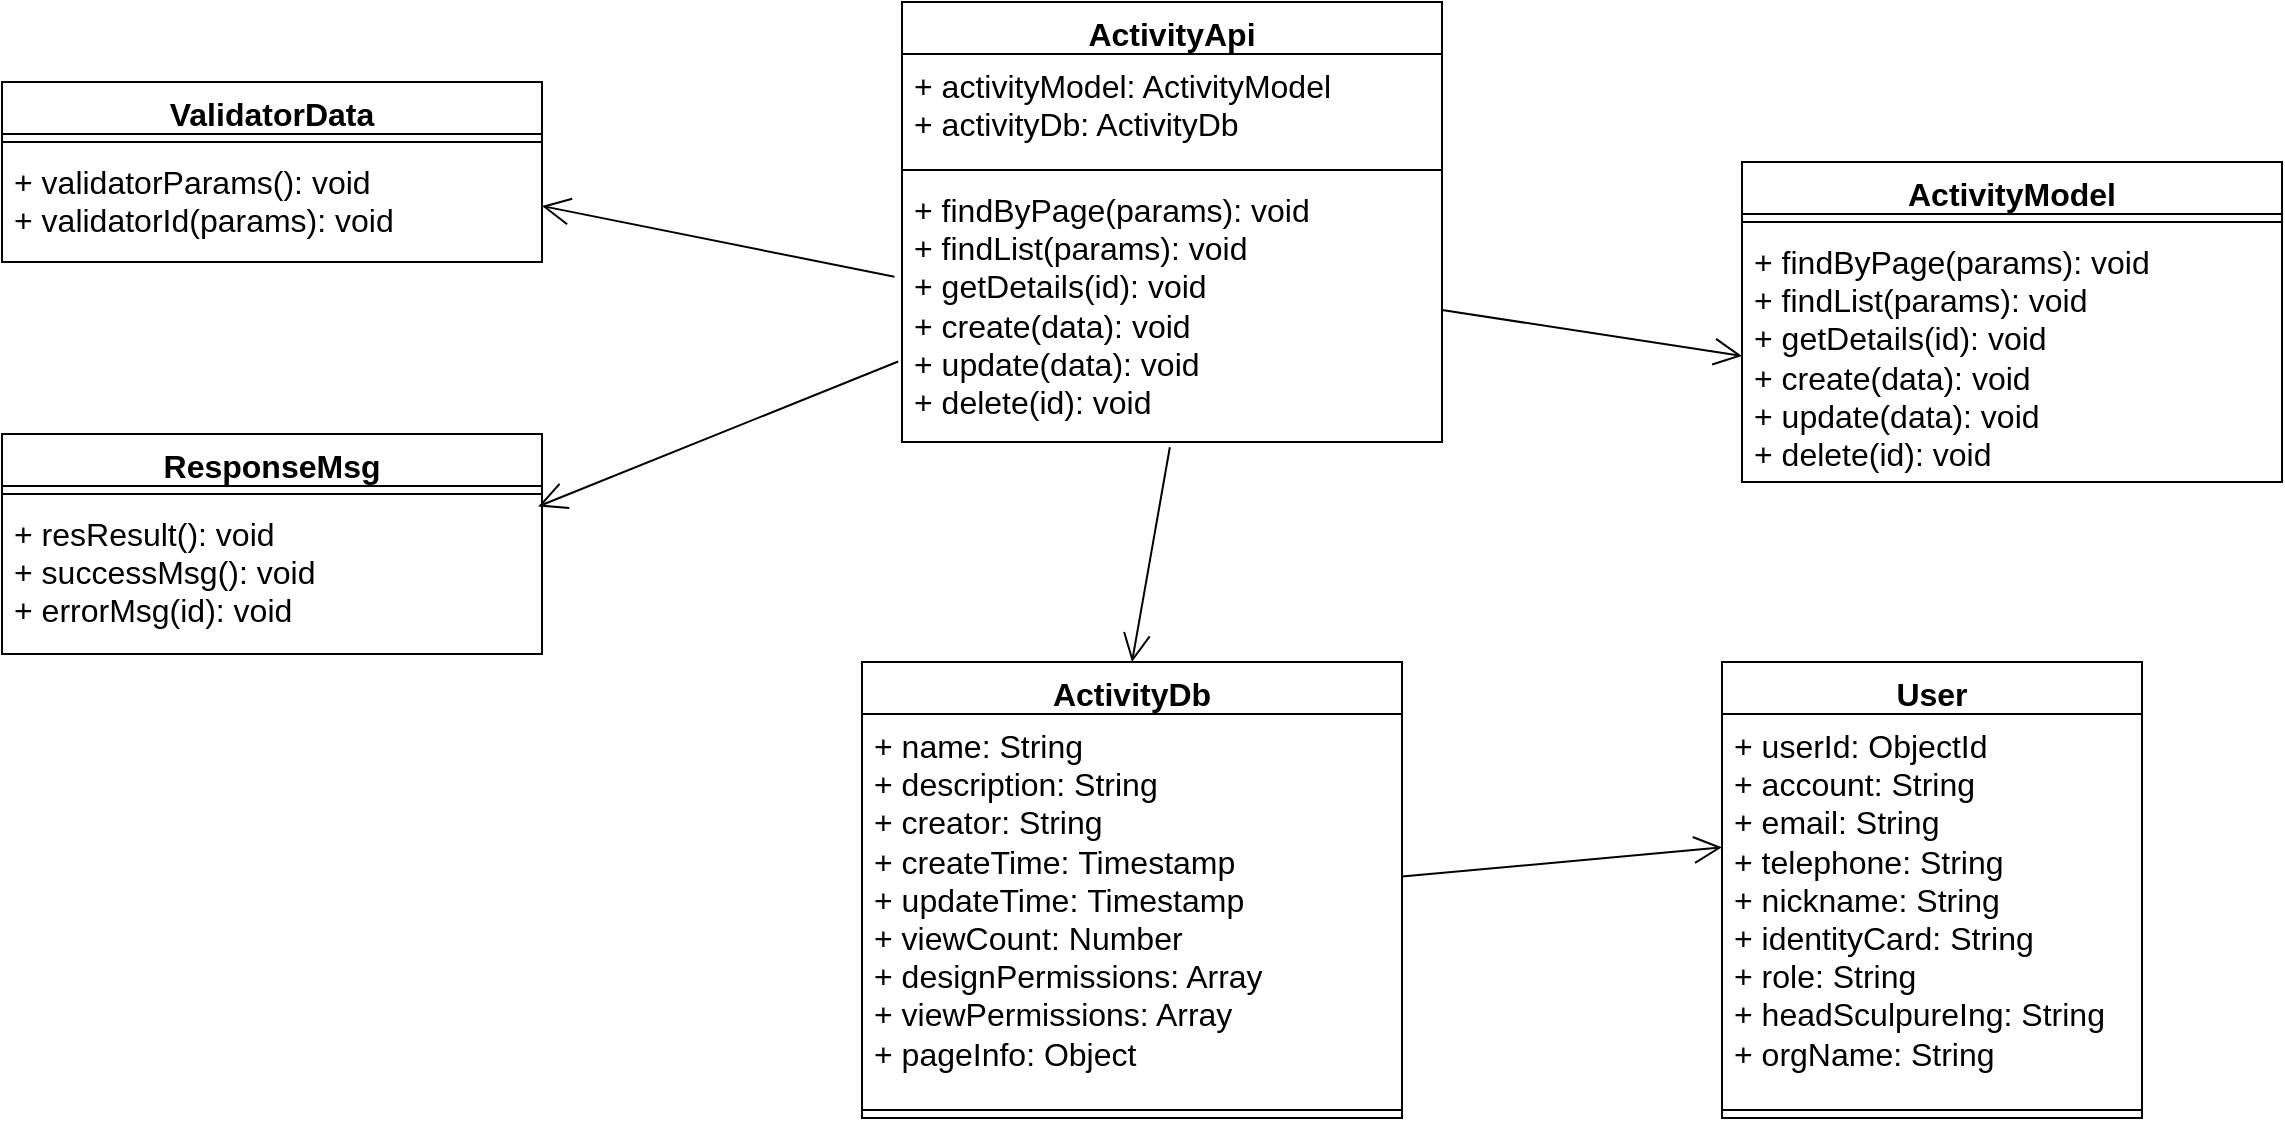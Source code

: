 <mxfile version="24.0.7" type="github">
  <diagram name="第 1 页" id="UyMx2Ek94XHa-hKZmU63">
    <mxGraphModel dx="2137" dy="617" grid="1" gridSize="10" guides="1" tooltips="1" connect="1" arrows="1" fold="1" page="1" pageScale="1" pageWidth="827" pageHeight="1169" math="0" shadow="0">
      <root>
        <mxCell id="0" />
        <mxCell id="1" parent="0" />
        <mxCell id="4SnkWY3yTHfnyzKRDYp8-1" value="ActivityApi" style="swimlane;fontStyle=1;align=center;verticalAlign=top;childLayout=stackLayout;horizontal=1;startSize=26;horizontalStack=0;resizeParent=1;resizeParentMax=0;resizeLast=0;collapsible=1;marginBottom=0;whiteSpace=wrap;html=1;fontSize=16;" vertex="1" parent="1">
          <mxGeometry x="200" y="820" width="270" height="220" as="geometry" />
        </mxCell>
        <mxCell id="4SnkWY3yTHfnyzKRDYp8-2" value="+ activityModel: ActivityModel&lt;br style=&quot;font-size: 16px;&quot;&gt;+ activityDb: ActivityDb" style="text;strokeColor=none;fillColor=none;align=left;verticalAlign=top;spacingLeft=4;spacingRight=4;overflow=hidden;rotatable=0;points=[[0,0.5],[1,0.5]];portConstraint=eastwest;whiteSpace=wrap;html=1;fontSize=16;" vertex="1" parent="4SnkWY3yTHfnyzKRDYp8-1">
          <mxGeometry y="26" width="270" height="54" as="geometry" />
        </mxCell>
        <mxCell id="4SnkWY3yTHfnyzKRDYp8-3" value="" style="line;strokeWidth=1;fillColor=none;align=left;verticalAlign=middle;spacingTop=-1;spacingLeft=3;spacingRight=3;rotatable=0;labelPosition=right;points=[];portConstraint=eastwest;strokeColor=inherit;fontSize=16;" vertex="1" parent="4SnkWY3yTHfnyzKRDYp8-1">
          <mxGeometry y="80" width="270" height="8" as="geometry" />
        </mxCell>
        <mxCell id="4SnkWY3yTHfnyzKRDYp8-4" value="+ findByPage(params): void&lt;br style=&quot;font-size: 16px;&quot;&gt;+ findList(params): void&lt;br style=&quot;font-size: 16px;&quot;&gt;+ getDetails(id): void&lt;br style=&quot;font-size: 16px;&quot;&gt;+ create(data): void&lt;br style=&quot;font-size: 16px;&quot;&gt;+ update(data): void&lt;br style=&quot;font-size: 16px;&quot;&gt;+ delete(id): void" style="text;strokeColor=none;fillColor=none;align=left;verticalAlign=top;spacingLeft=4;spacingRight=4;overflow=hidden;rotatable=0;points=[[0,0.5],[1,0.5]];portConstraint=eastwest;whiteSpace=wrap;html=1;fontSize=16;" vertex="1" parent="4SnkWY3yTHfnyzKRDYp8-1">
          <mxGeometry y="88" width="270" height="132" as="geometry" />
        </mxCell>
        <mxCell id="4SnkWY3yTHfnyzKRDYp8-5" value="ActivityModel" style="swimlane;fontStyle=1;align=center;verticalAlign=top;childLayout=stackLayout;horizontal=1;startSize=26;horizontalStack=0;resizeParent=1;resizeParentMax=0;resizeLast=0;collapsible=1;marginBottom=0;whiteSpace=wrap;html=1;fontSize=16;" vertex="1" parent="1">
          <mxGeometry x="620" y="900" width="270" height="160" as="geometry" />
        </mxCell>
        <mxCell id="4SnkWY3yTHfnyzKRDYp8-6" value="" style="line;strokeWidth=1;fillColor=none;align=left;verticalAlign=middle;spacingTop=-1;spacingLeft=3;spacingRight=3;rotatable=0;labelPosition=right;points=[];portConstraint=eastwest;strokeColor=inherit;fontSize=16;" vertex="1" parent="4SnkWY3yTHfnyzKRDYp8-5">
          <mxGeometry y="26" width="270" height="8" as="geometry" />
        </mxCell>
        <mxCell id="4SnkWY3yTHfnyzKRDYp8-7" value="+ findByPage(params): void&lt;br style=&quot;font-size: 16px;&quot;&gt;+ findList(params): void&lt;br style=&quot;font-size: 16px;&quot;&gt;+ getDetails(id): void&lt;br style=&quot;font-size: 16px;&quot;&gt;+ create(data): void&lt;br style=&quot;font-size: 16px;&quot;&gt;+ update(data): void&lt;br style=&quot;font-size: 16px;&quot;&gt;+ delete(id): void" style="text;strokeColor=none;fillColor=none;align=left;verticalAlign=top;spacingLeft=4;spacingRight=4;overflow=hidden;rotatable=0;points=[[0,0.5],[1,0.5]];portConstraint=eastwest;whiteSpace=wrap;html=1;fontSize=16;" vertex="1" parent="4SnkWY3yTHfnyzKRDYp8-5">
          <mxGeometry y="34" width="270" height="126" as="geometry" />
        </mxCell>
        <mxCell id="4SnkWY3yTHfnyzKRDYp8-8" value="ActivityDb" style="swimlane;fontStyle=1;align=center;verticalAlign=top;childLayout=stackLayout;horizontal=1;startSize=26;horizontalStack=0;resizeParent=1;resizeParentMax=0;resizeLast=0;collapsible=1;marginBottom=0;whiteSpace=wrap;html=1;fontSize=16;" vertex="1" parent="1">
          <mxGeometry x="180" y="1150" width="270" height="228" as="geometry" />
        </mxCell>
        <mxCell id="4SnkWY3yTHfnyzKRDYp8-9" value="+ name: String&lt;br style=&quot;font-size: 16px;&quot;&gt;+&amp;nbsp;description: String&lt;br style=&quot;font-size: 16px;&quot;&gt;+ creator: String&lt;br style=&quot;font-size: 16px;&quot;&gt;+&amp;nbsp;createTime:&amp;nbsp;Timestamp&lt;br style=&quot;font-size: 16px;&quot;&gt;+ updateTime:&amp;nbsp;Timestamp&lt;br style=&quot;font-size: 16px;&quot;&gt;+ view&lt;span style=&quot;background-color: initial; font-size: 16px;&quot;&gt;Count: Number&lt;/span&gt;&lt;br style=&quot;font-size: 16px;&quot;&gt;+&amp;nbsp;designPermissions: Array&lt;br style=&quot;font-size: 16px;&quot;&gt;+ viewPermissions: Array&lt;br style=&quot;font-size: 16px;&quot;&gt;+&amp;nbsp;pageInfo: Object" style="text;strokeColor=none;fillColor=none;align=left;verticalAlign=top;spacingLeft=4;spacingRight=4;overflow=hidden;rotatable=0;points=[[0,0.5],[1,0.5]];portConstraint=eastwest;whiteSpace=wrap;html=1;fontSize=16;" vertex="1" parent="4SnkWY3yTHfnyzKRDYp8-8">
          <mxGeometry y="26" width="270" height="194" as="geometry" />
        </mxCell>
        <mxCell id="4SnkWY3yTHfnyzKRDYp8-10" value="" style="line;strokeWidth=1;fillColor=none;align=left;verticalAlign=middle;spacingTop=-1;spacingLeft=3;spacingRight=3;rotatable=0;labelPosition=right;points=[];portConstraint=eastwest;strokeColor=inherit;fontSize=16;" vertex="1" parent="4SnkWY3yTHfnyzKRDYp8-8">
          <mxGeometry y="220" width="270" height="8" as="geometry" />
        </mxCell>
        <mxCell id="4SnkWY3yTHfnyzKRDYp8-11" value="" style="endArrow=open;endFill=1;endSize=12;html=1;rounded=0;exitX=1;exitY=0.5;exitDx=0;exitDy=0;entryX=0;entryY=0.5;entryDx=0;entryDy=0;fontSize=16;" edge="1" parent="1" source="4SnkWY3yTHfnyzKRDYp8-4" target="4SnkWY3yTHfnyzKRDYp8-7">
          <mxGeometry width="160" relative="1" as="geometry">
            <mxPoint x="410" y="990" as="sourcePoint" />
            <mxPoint x="570" y="990" as="targetPoint" />
          </mxGeometry>
        </mxCell>
        <mxCell id="4SnkWY3yTHfnyzKRDYp8-12" value="" style="endArrow=open;endFill=1;endSize=12;html=1;rounded=0;exitX=0.496;exitY=1.02;exitDx=0;exitDy=0;exitPerimeter=0;entryX=0.5;entryY=0;entryDx=0;entryDy=0;fontSize=16;" edge="1" parent="1" source="4SnkWY3yTHfnyzKRDYp8-4" target="4SnkWY3yTHfnyzKRDYp8-8">
          <mxGeometry width="160" relative="1" as="geometry">
            <mxPoint x="410" y="990" as="sourcePoint" />
            <mxPoint x="570" y="990" as="targetPoint" />
          </mxGeometry>
        </mxCell>
        <mxCell id="4SnkWY3yTHfnyzKRDYp8-13" value="ResponseMsg" style="swimlane;fontStyle=1;align=center;verticalAlign=top;childLayout=stackLayout;horizontal=1;startSize=26;horizontalStack=0;resizeParent=1;resizeParentMax=0;resizeLast=0;collapsible=1;marginBottom=0;whiteSpace=wrap;html=1;fontSize=16;" vertex="1" parent="1">
          <mxGeometry x="-250" y="1036" width="270" height="110" as="geometry" />
        </mxCell>
        <mxCell id="4SnkWY3yTHfnyzKRDYp8-14" value="" style="line;strokeWidth=1;fillColor=none;align=left;verticalAlign=middle;spacingTop=-1;spacingLeft=3;spacingRight=3;rotatable=0;labelPosition=right;points=[];portConstraint=eastwest;strokeColor=inherit;fontSize=16;" vertex="1" parent="4SnkWY3yTHfnyzKRDYp8-13">
          <mxGeometry y="26" width="270" height="8" as="geometry" />
        </mxCell>
        <mxCell id="4SnkWY3yTHfnyzKRDYp8-15" value="+ resResult(): void&lt;br style=&quot;font-size: 16px;&quot;&gt;+ successMsg(): void&lt;br style=&quot;font-size: 16px;&quot;&gt;+ errorMsg(id): void" style="text;strokeColor=none;fillColor=none;align=left;verticalAlign=top;spacingLeft=4;spacingRight=4;overflow=hidden;rotatable=0;points=[[0,0.5],[1,0.5]];portConstraint=eastwest;whiteSpace=wrap;html=1;fontSize=16;" vertex="1" parent="4SnkWY3yTHfnyzKRDYp8-13">
          <mxGeometry y="34" width="270" height="76" as="geometry" />
        </mxCell>
        <mxCell id="4SnkWY3yTHfnyzKRDYp8-16" value="ValidatorData" style="swimlane;fontStyle=1;align=center;verticalAlign=top;childLayout=stackLayout;horizontal=1;startSize=26;horizontalStack=0;resizeParent=1;resizeParentMax=0;resizeLast=0;collapsible=1;marginBottom=0;whiteSpace=wrap;html=1;fontSize=16;" vertex="1" parent="1">
          <mxGeometry x="-250" y="860" width="270" height="90" as="geometry" />
        </mxCell>
        <mxCell id="4SnkWY3yTHfnyzKRDYp8-17" value="" style="line;strokeWidth=1;fillColor=none;align=left;verticalAlign=middle;spacingTop=-1;spacingLeft=3;spacingRight=3;rotatable=0;labelPosition=right;points=[];portConstraint=eastwest;strokeColor=inherit;fontSize=16;" vertex="1" parent="4SnkWY3yTHfnyzKRDYp8-16">
          <mxGeometry y="26" width="270" height="8" as="geometry" />
        </mxCell>
        <mxCell id="4SnkWY3yTHfnyzKRDYp8-18" value="+ validatorParams(): void&lt;br style=&quot;font-size: 16px;&quot;&gt;+ validatorId(params): void&lt;br style=&quot;font-size: 16px;&quot;&gt;" style="text;strokeColor=none;fillColor=none;align=left;verticalAlign=top;spacingLeft=4;spacingRight=4;overflow=hidden;rotatable=0;points=[[0,0.5],[1,0.5]];portConstraint=eastwest;whiteSpace=wrap;html=1;fontSize=16;" vertex="1" parent="4SnkWY3yTHfnyzKRDYp8-16">
          <mxGeometry y="34" width="270" height="56" as="geometry" />
        </mxCell>
        <mxCell id="4SnkWY3yTHfnyzKRDYp8-19" value="" style="endArrow=open;endFill=1;endSize=12;html=1;rounded=0;entryX=1;entryY=0.5;entryDx=0;entryDy=0;exitX=-0.014;exitY=0.374;exitDx=0;exitDy=0;exitPerimeter=0;fontSize=16;" edge="1" parent="1" source="4SnkWY3yTHfnyzKRDYp8-4" target="4SnkWY3yTHfnyzKRDYp8-18">
          <mxGeometry width="160" relative="1" as="geometry">
            <mxPoint x="480" y="949" as="sourcePoint" />
            <mxPoint x="10" y="760" as="targetPoint" />
          </mxGeometry>
        </mxCell>
        <mxCell id="4SnkWY3yTHfnyzKRDYp8-20" value="" style="endArrow=open;endFill=1;endSize=12;html=1;rounded=0;entryX=0.993;entryY=0.029;entryDx=0;entryDy=0;entryPerimeter=0;exitX=-0.007;exitY=0.695;exitDx=0;exitDy=0;exitPerimeter=0;fontSize=16;" edge="1" parent="1" source="4SnkWY3yTHfnyzKRDYp8-4" target="4SnkWY3yTHfnyzKRDYp8-15">
          <mxGeometry width="160" relative="1" as="geometry">
            <mxPoint x="278" y="830" as="sourcePoint" />
            <mxPoint x="50" y="1000" as="targetPoint" />
          </mxGeometry>
        </mxCell>
        <mxCell id="4SnkWY3yTHfnyzKRDYp8-21" value="" style="endArrow=open;endFill=1;endSize=12;html=1;rounded=0;exitX=1;exitY=0.419;exitDx=0;exitDy=0;exitPerimeter=0;fontSize=16;" edge="1" parent="1" source="4SnkWY3yTHfnyzKRDYp8-9">
          <mxGeometry width="160" relative="1" as="geometry">
            <mxPoint x="480" y="949" as="sourcePoint" />
            <mxPoint x="610" y="1242.662" as="targetPoint" />
          </mxGeometry>
        </mxCell>
        <mxCell id="4SnkWY3yTHfnyzKRDYp8-22" value="User" style="swimlane;fontStyle=1;align=center;verticalAlign=top;childLayout=stackLayout;horizontal=1;startSize=26;horizontalStack=0;resizeParent=1;resizeParentMax=0;resizeLast=0;collapsible=1;marginBottom=0;whiteSpace=wrap;html=1;fontSize=16;" vertex="1" parent="1">
          <mxGeometry x="610" y="1150" width="210" height="228" as="geometry" />
        </mxCell>
        <mxCell id="4SnkWY3yTHfnyzKRDYp8-23" value="+ userId: ObjectId&lt;br style=&quot;font-size: 16px;&quot;&gt;+&amp;nbsp;account&lt;span style=&quot;background-color: initial; font-size: 16px;&quot;&gt;: String&lt;/span&gt;&lt;br style=&quot;font-size: 16px;&quot;&gt;+&amp;nbsp;email&lt;span style=&quot;background-color: initial; font-size: 16px;&quot;&gt;: String&lt;/span&gt;&lt;br style=&quot;font-size: 16px;&quot;&gt;+&amp;nbsp;telephone&lt;span style=&quot;background-color: initial; font-size: 16px;&quot;&gt;: String&lt;/span&gt;&lt;br style=&quot;font-size: 16px;&quot;&gt;+&amp;nbsp;nickname&lt;span style=&quot;background-color: initial; font-size: 16px;&quot;&gt;:&amp;nbsp;&lt;/span&gt;String&lt;br style=&quot;font-size: 16px;&quot;&gt;+&amp;nbsp;identityCard&lt;span style=&quot;background-color: initial; font-size: 16px;&quot;&gt;: String&lt;/span&gt;&lt;br style=&quot;font-size: 16px;&quot;&gt;+&amp;nbsp;role: String&lt;br style=&quot;font-size: 16px;&quot;&gt;+ headSculpureIng: String&lt;span style=&quot;background-color: initial; font-size: 16px;&quot;&gt;&lt;br style=&quot;font-size: 16px;&quot;&gt;+ orgName: String&lt;br style=&quot;font-size: 16px;&quot;&gt;&lt;/span&gt;" style="text;strokeColor=none;fillColor=none;align=left;verticalAlign=top;spacingLeft=4;spacingRight=4;overflow=hidden;rotatable=0;points=[[0,0.5],[1,0.5]];portConstraint=eastwest;whiteSpace=wrap;html=1;fontSize=16;" vertex="1" parent="4SnkWY3yTHfnyzKRDYp8-22">
          <mxGeometry y="26" width="210" height="194" as="geometry" />
        </mxCell>
        <mxCell id="4SnkWY3yTHfnyzKRDYp8-24" value="" style="line;strokeWidth=1;fillColor=none;align=left;verticalAlign=middle;spacingTop=-1;spacingLeft=3;spacingRight=3;rotatable=0;labelPosition=right;points=[];portConstraint=eastwest;strokeColor=inherit;fontSize=16;" vertex="1" parent="4SnkWY3yTHfnyzKRDYp8-22">
          <mxGeometry y="220" width="210" height="8" as="geometry" />
        </mxCell>
      </root>
    </mxGraphModel>
  </diagram>
</mxfile>
